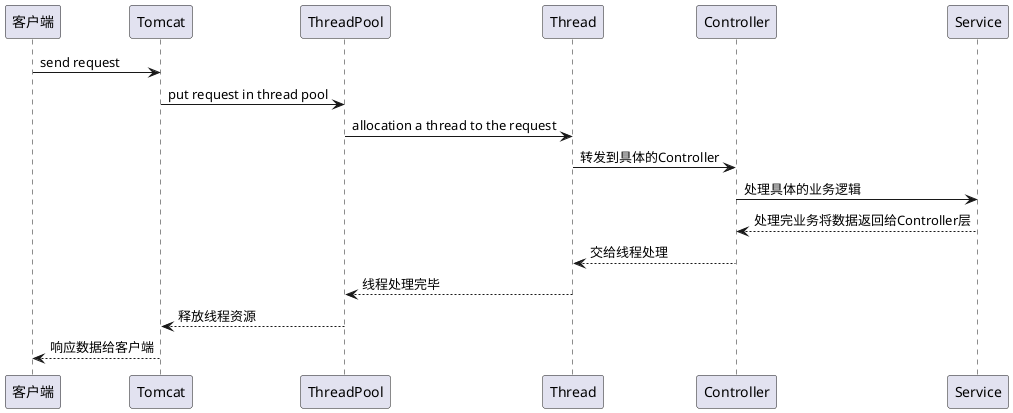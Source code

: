 @startuml
客户端 -> Tomcat: send request
Tomcat -> ThreadPool: put request in thread pool
ThreadPool -> Thread: allocation a thread to the request
Thread -> Controller: 转发到具体的Controller
Controller -> Service: 处理具体的业务逻辑

Controller <-- Service: 处理完业务将数据返回给Controller层
Thread <-- Controller: 交给线程处理
ThreadPool <-- Thread: 线程处理完毕
Tomcat <-- ThreadPool: 释放线程资源
客户端 <-- Tomcat: 响应数据给客户端
@enduml